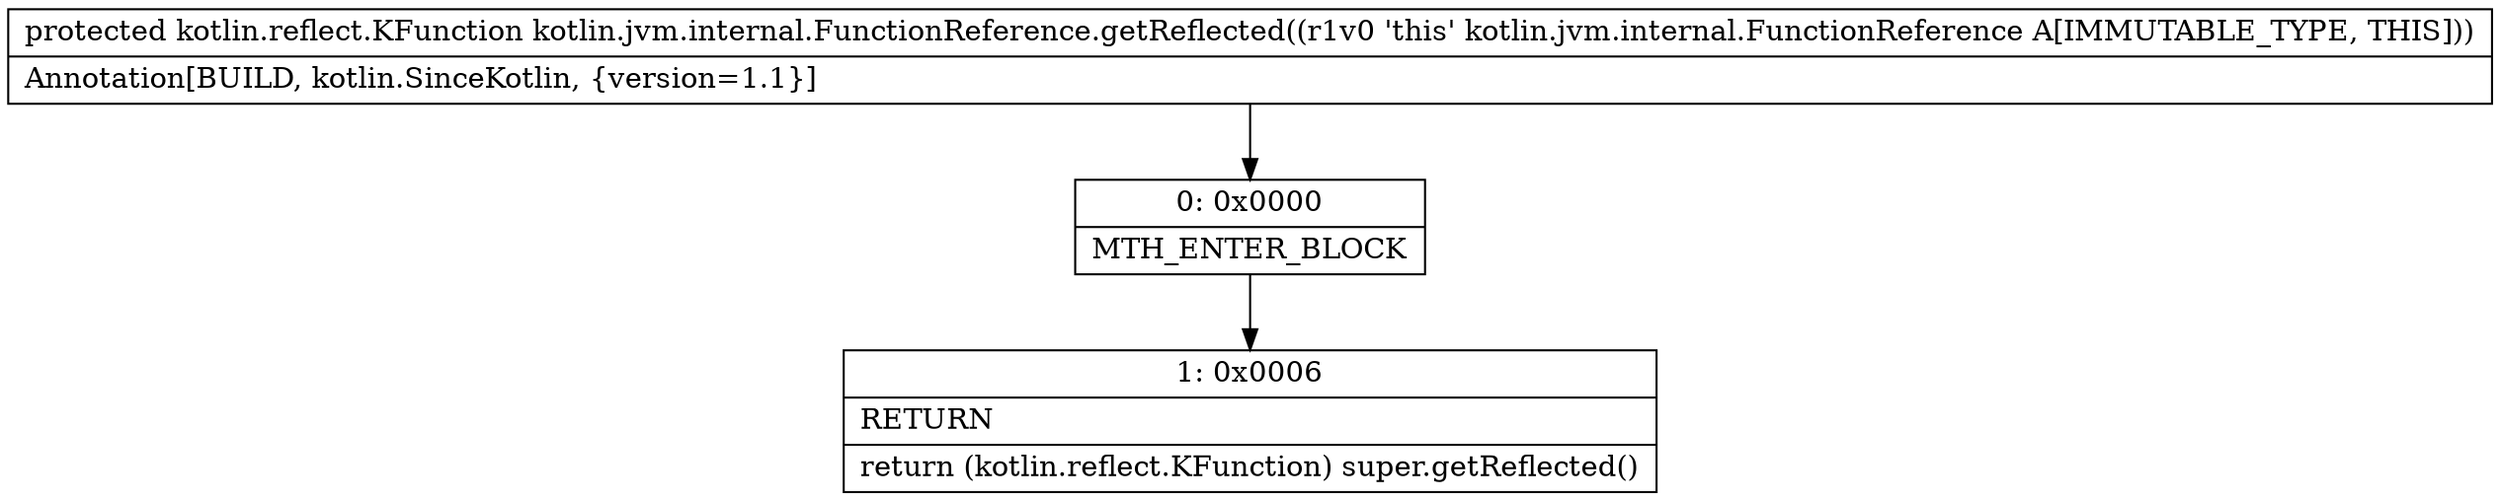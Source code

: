 digraph "CFG forkotlin.jvm.internal.FunctionReference.getReflected()Lkotlin\/reflect\/KFunction;" {
Node_0 [shape=record,label="{0\:\ 0x0000|MTH_ENTER_BLOCK\l}"];
Node_1 [shape=record,label="{1\:\ 0x0006|RETURN\l|return (kotlin.reflect.KFunction) super.getReflected()\l}"];
MethodNode[shape=record,label="{protected kotlin.reflect.KFunction kotlin.jvm.internal.FunctionReference.getReflected((r1v0 'this' kotlin.jvm.internal.FunctionReference A[IMMUTABLE_TYPE, THIS]))  | Annotation[BUILD, kotlin.SinceKotlin, \{version=1.1\}]\l}"];
MethodNode -> Node_0;
Node_0 -> Node_1;
}

